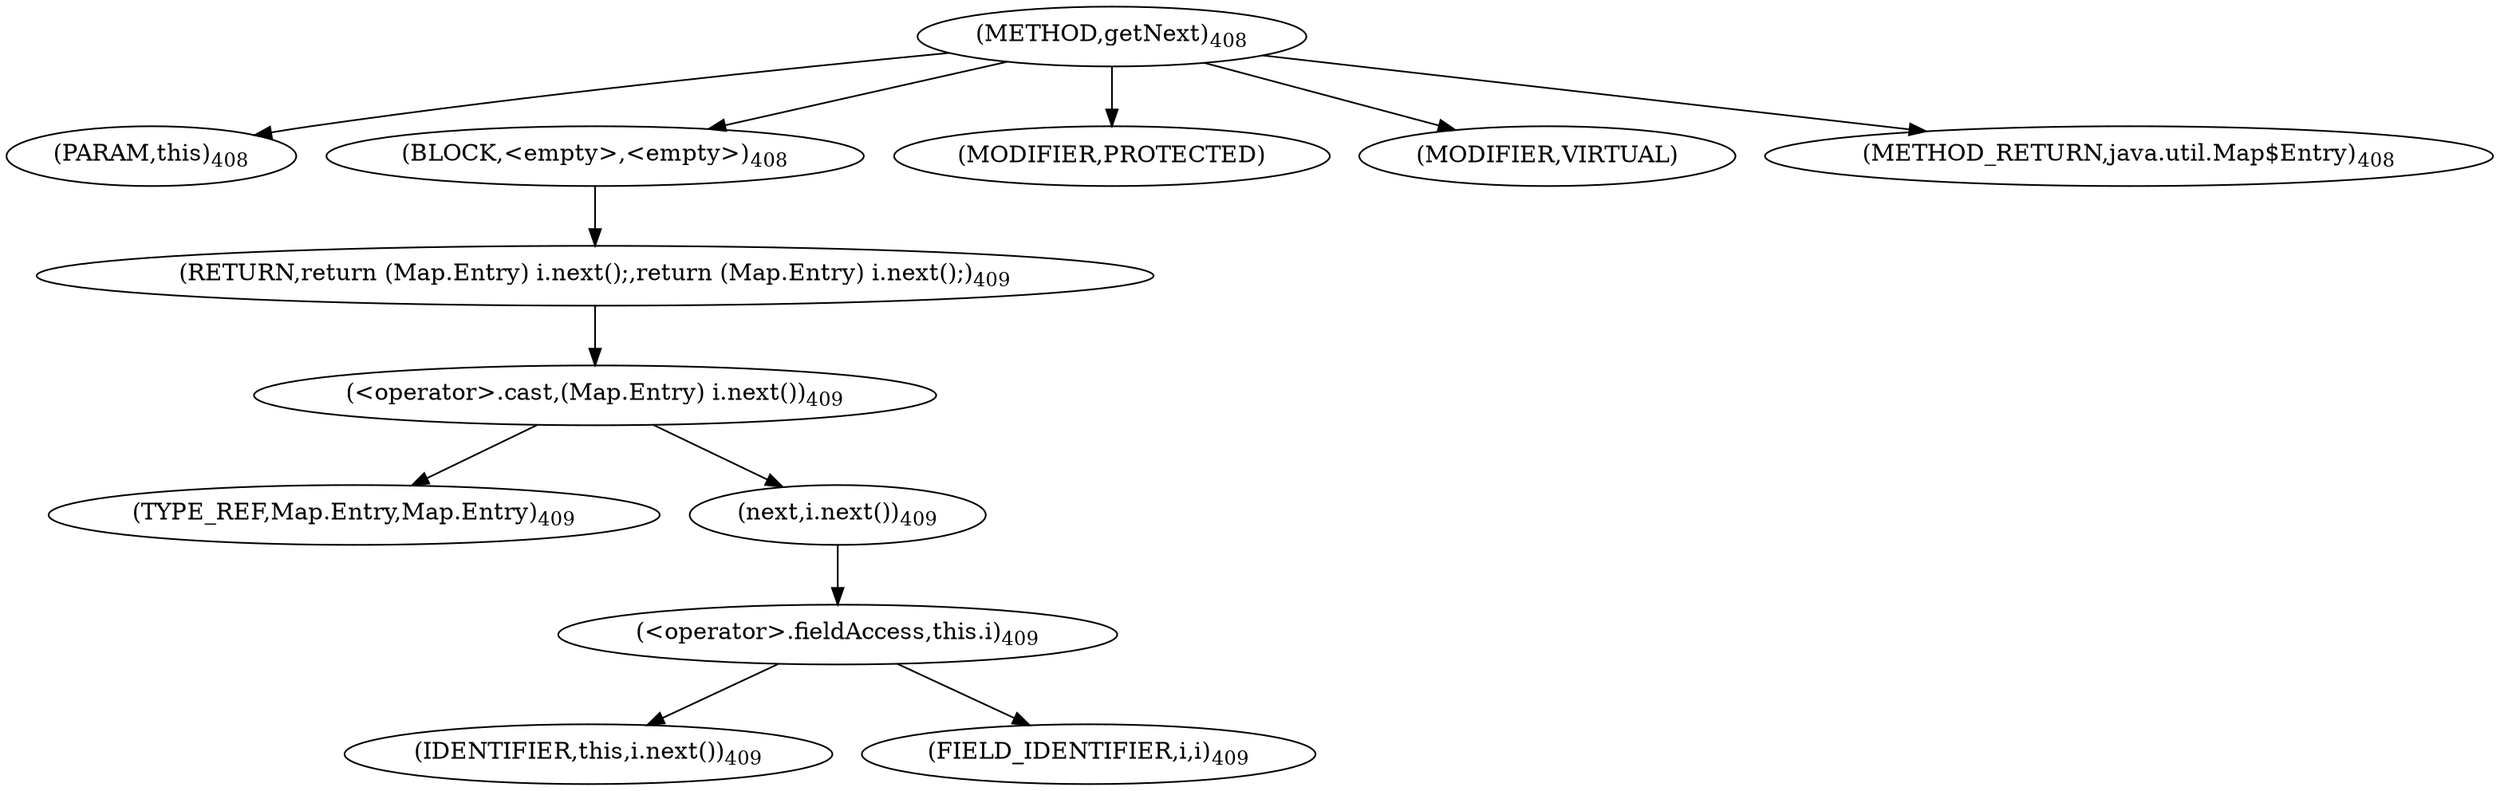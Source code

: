 digraph "getNext" {  
"1408" [label = <(METHOD,getNext)<SUB>408</SUB>> ]
"1409" [label = <(PARAM,this)<SUB>408</SUB>> ]
"1410" [label = <(BLOCK,&lt;empty&gt;,&lt;empty&gt;)<SUB>408</SUB>> ]
"1411" [label = <(RETURN,return (Map.Entry) i.next();,return (Map.Entry) i.next();)<SUB>409</SUB>> ]
"1412" [label = <(&lt;operator&gt;.cast,(Map.Entry) i.next())<SUB>409</SUB>> ]
"1413" [label = <(TYPE_REF,Map.Entry,Map.Entry)<SUB>409</SUB>> ]
"1414" [label = <(next,i.next())<SUB>409</SUB>> ]
"1415" [label = <(&lt;operator&gt;.fieldAccess,this.i)<SUB>409</SUB>> ]
"1416" [label = <(IDENTIFIER,this,i.next())<SUB>409</SUB>> ]
"1417" [label = <(FIELD_IDENTIFIER,i,i)<SUB>409</SUB>> ]
"1418" [label = <(MODIFIER,PROTECTED)> ]
"1419" [label = <(MODIFIER,VIRTUAL)> ]
"1420" [label = <(METHOD_RETURN,java.util.Map$Entry)<SUB>408</SUB>> ]
  "1408" -> "1409" 
  "1408" -> "1410" 
  "1408" -> "1418" 
  "1408" -> "1419" 
  "1408" -> "1420" 
  "1410" -> "1411" 
  "1411" -> "1412" 
  "1412" -> "1413" 
  "1412" -> "1414" 
  "1414" -> "1415" 
  "1415" -> "1416" 
  "1415" -> "1417" 
}
